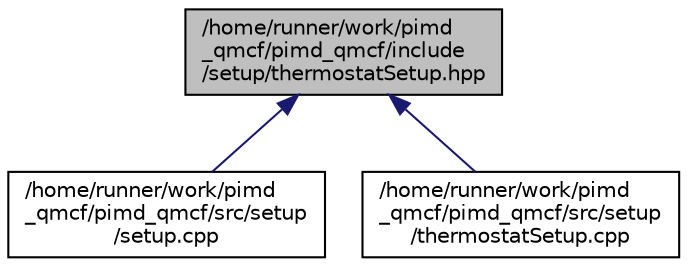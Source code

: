 digraph "/home/runner/work/pimd_qmcf/pimd_qmcf/include/setup/thermostatSetup.hpp"
{
 // LATEX_PDF_SIZE
  edge [fontname="Helvetica",fontsize="10",labelfontname="Helvetica",labelfontsize="10"];
  node [fontname="Helvetica",fontsize="10",shape=record];
  Node1 [label="/home/runner/work/pimd\l_qmcf/pimd_qmcf/include\l/setup/thermostatSetup.hpp",height=0.2,width=0.4,color="black", fillcolor="grey75", style="filled", fontcolor="black",tooltip=" "];
  Node1 -> Node2 [dir="back",color="midnightblue",fontsize="10",style="solid",fontname="Helvetica"];
  Node2 [label="/home/runner/work/pimd\l_qmcf/pimd_qmcf/src/setup\l/setup.cpp",height=0.2,width=0.4,color="black", fillcolor="white", style="filled",URL="$setup_8cpp.html",tooltip=" "];
  Node1 -> Node3 [dir="back",color="midnightblue",fontsize="10",style="solid",fontname="Helvetica"];
  Node3 [label="/home/runner/work/pimd\l_qmcf/pimd_qmcf/src/setup\l/thermostatSetup.cpp",height=0.2,width=0.4,color="black", fillcolor="white", style="filled",URL="$thermostatSetup_8cpp.html",tooltip=" "];
}
